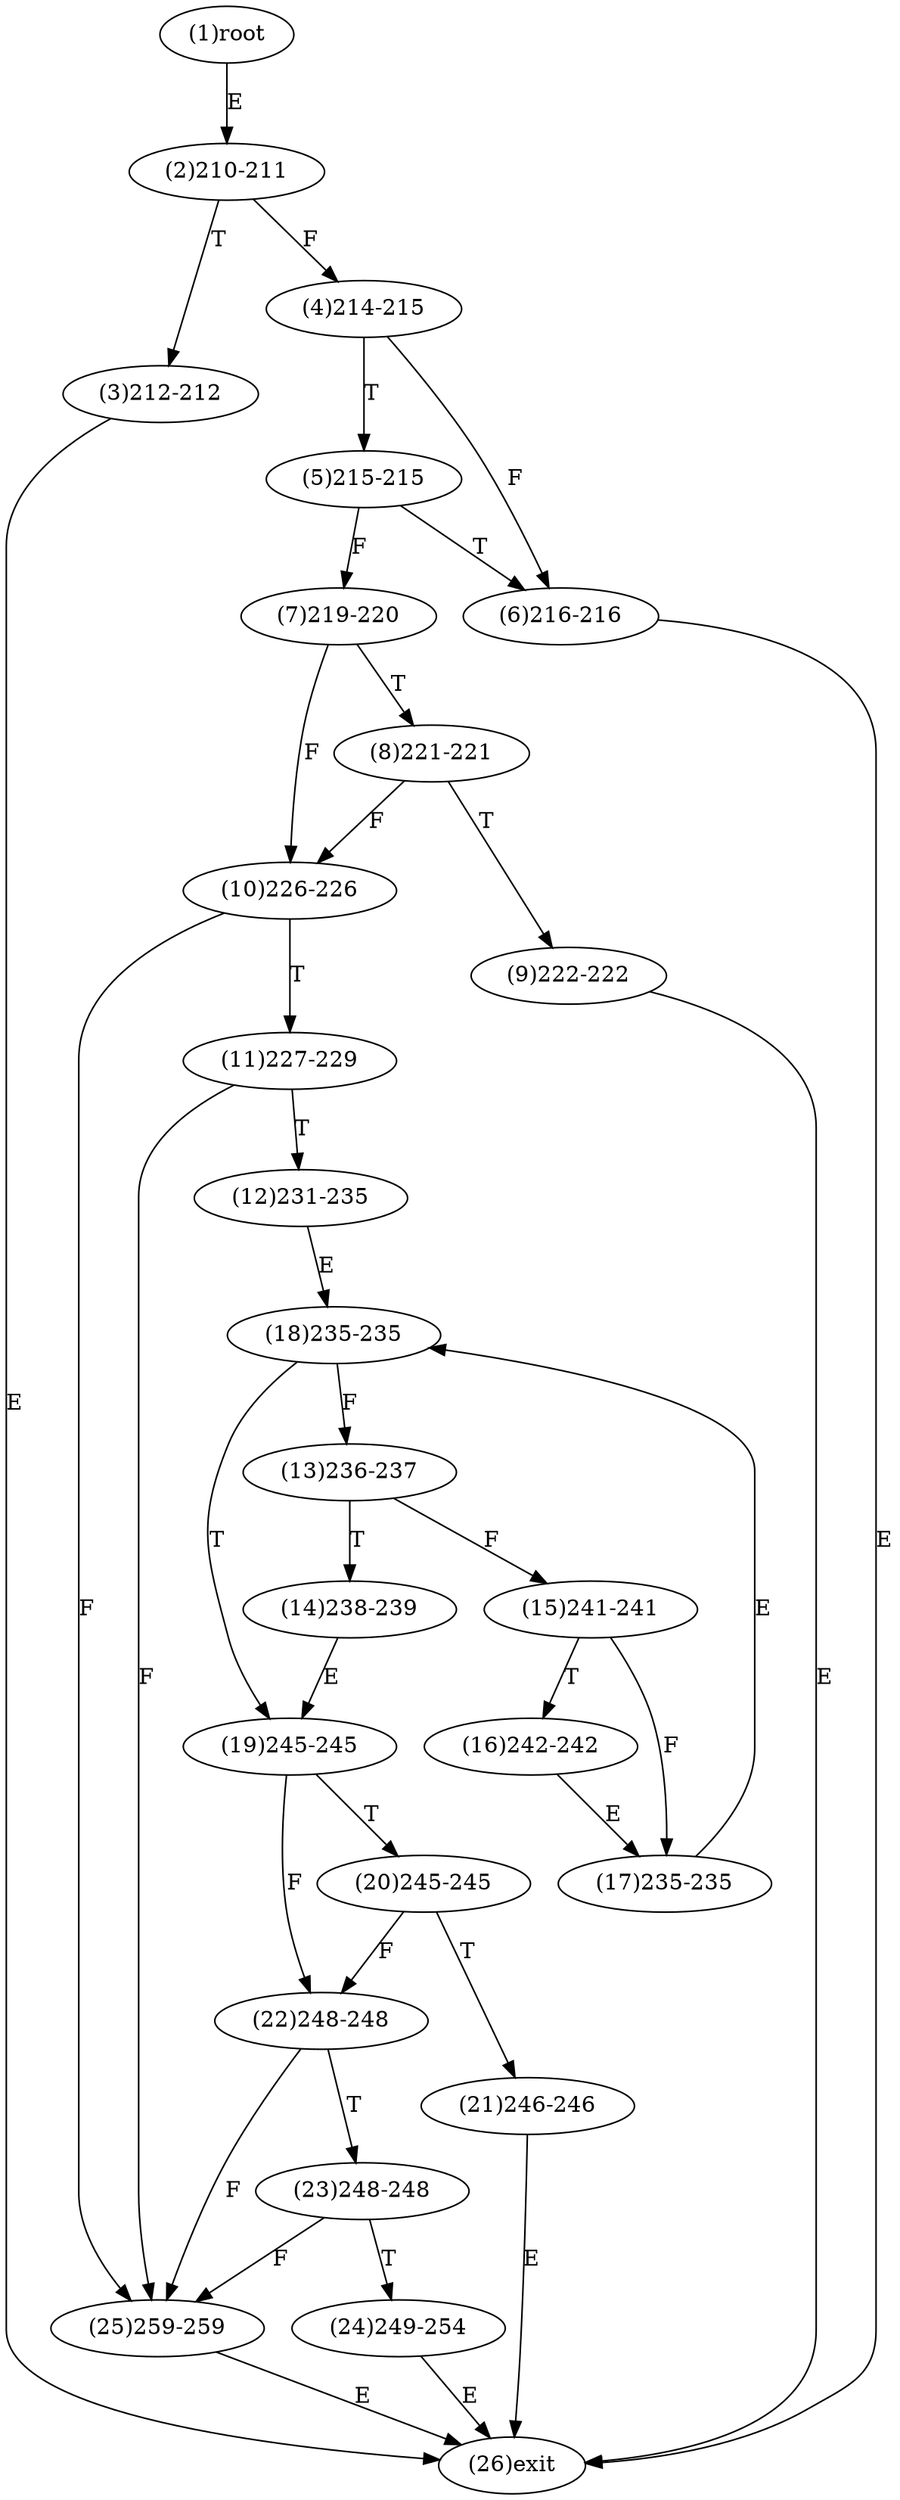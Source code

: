 digraph "" { 
1[ label="(1)root"];
2[ label="(2)210-211"];
3[ label="(3)212-212"];
4[ label="(4)214-215"];
5[ label="(5)215-215"];
6[ label="(6)216-216"];
7[ label="(7)219-220"];
8[ label="(8)221-221"];
9[ label="(9)222-222"];
10[ label="(10)226-226"];
11[ label="(11)227-229"];
12[ label="(12)231-235"];
13[ label="(13)236-237"];
14[ label="(14)238-239"];
15[ label="(15)241-241"];
17[ label="(17)235-235"];
16[ label="(16)242-242"];
19[ label="(19)245-245"];
18[ label="(18)235-235"];
21[ label="(21)246-246"];
20[ label="(20)245-245"];
23[ label="(23)248-248"];
22[ label="(22)248-248"];
25[ label="(25)259-259"];
24[ label="(24)249-254"];
26[ label="(26)exit"];
1->2[ label="E"];
2->4[ label="F"];
2->3[ label="T"];
3->26[ label="E"];
4->6[ label="F"];
4->5[ label="T"];
5->7[ label="F"];
5->6[ label="T"];
6->26[ label="E"];
7->10[ label="F"];
7->8[ label="T"];
8->10[ label="F"];
8->9[ label="T"];
9->26[ label="E"];
10->25[ label="F"];
10->11[ label="T"];
11->25[ label="F"];
11->12[ label="T"];
12->18[ label="E"];
13->15[ label="F"];
13->14[ label="T"];
14->19[ label="E"];
15->17[ label="F"];
15->16[ label="T"];
16->17[ label="E"];
17->18[ label="E"];
18->13[ label="F"];
18->19[ label="T"];
19->22[ label="F"];
19->20[ label="T"];
20->22[ label="F"];
20->21[ label="T"];
21->26[ label="E"];
22->25[ label="F"];
22->23[ label="T"];
23->25[ label="F"];
23->24[ label="T"];
24->26[ label="E"];
25->26[ label="E"];
}